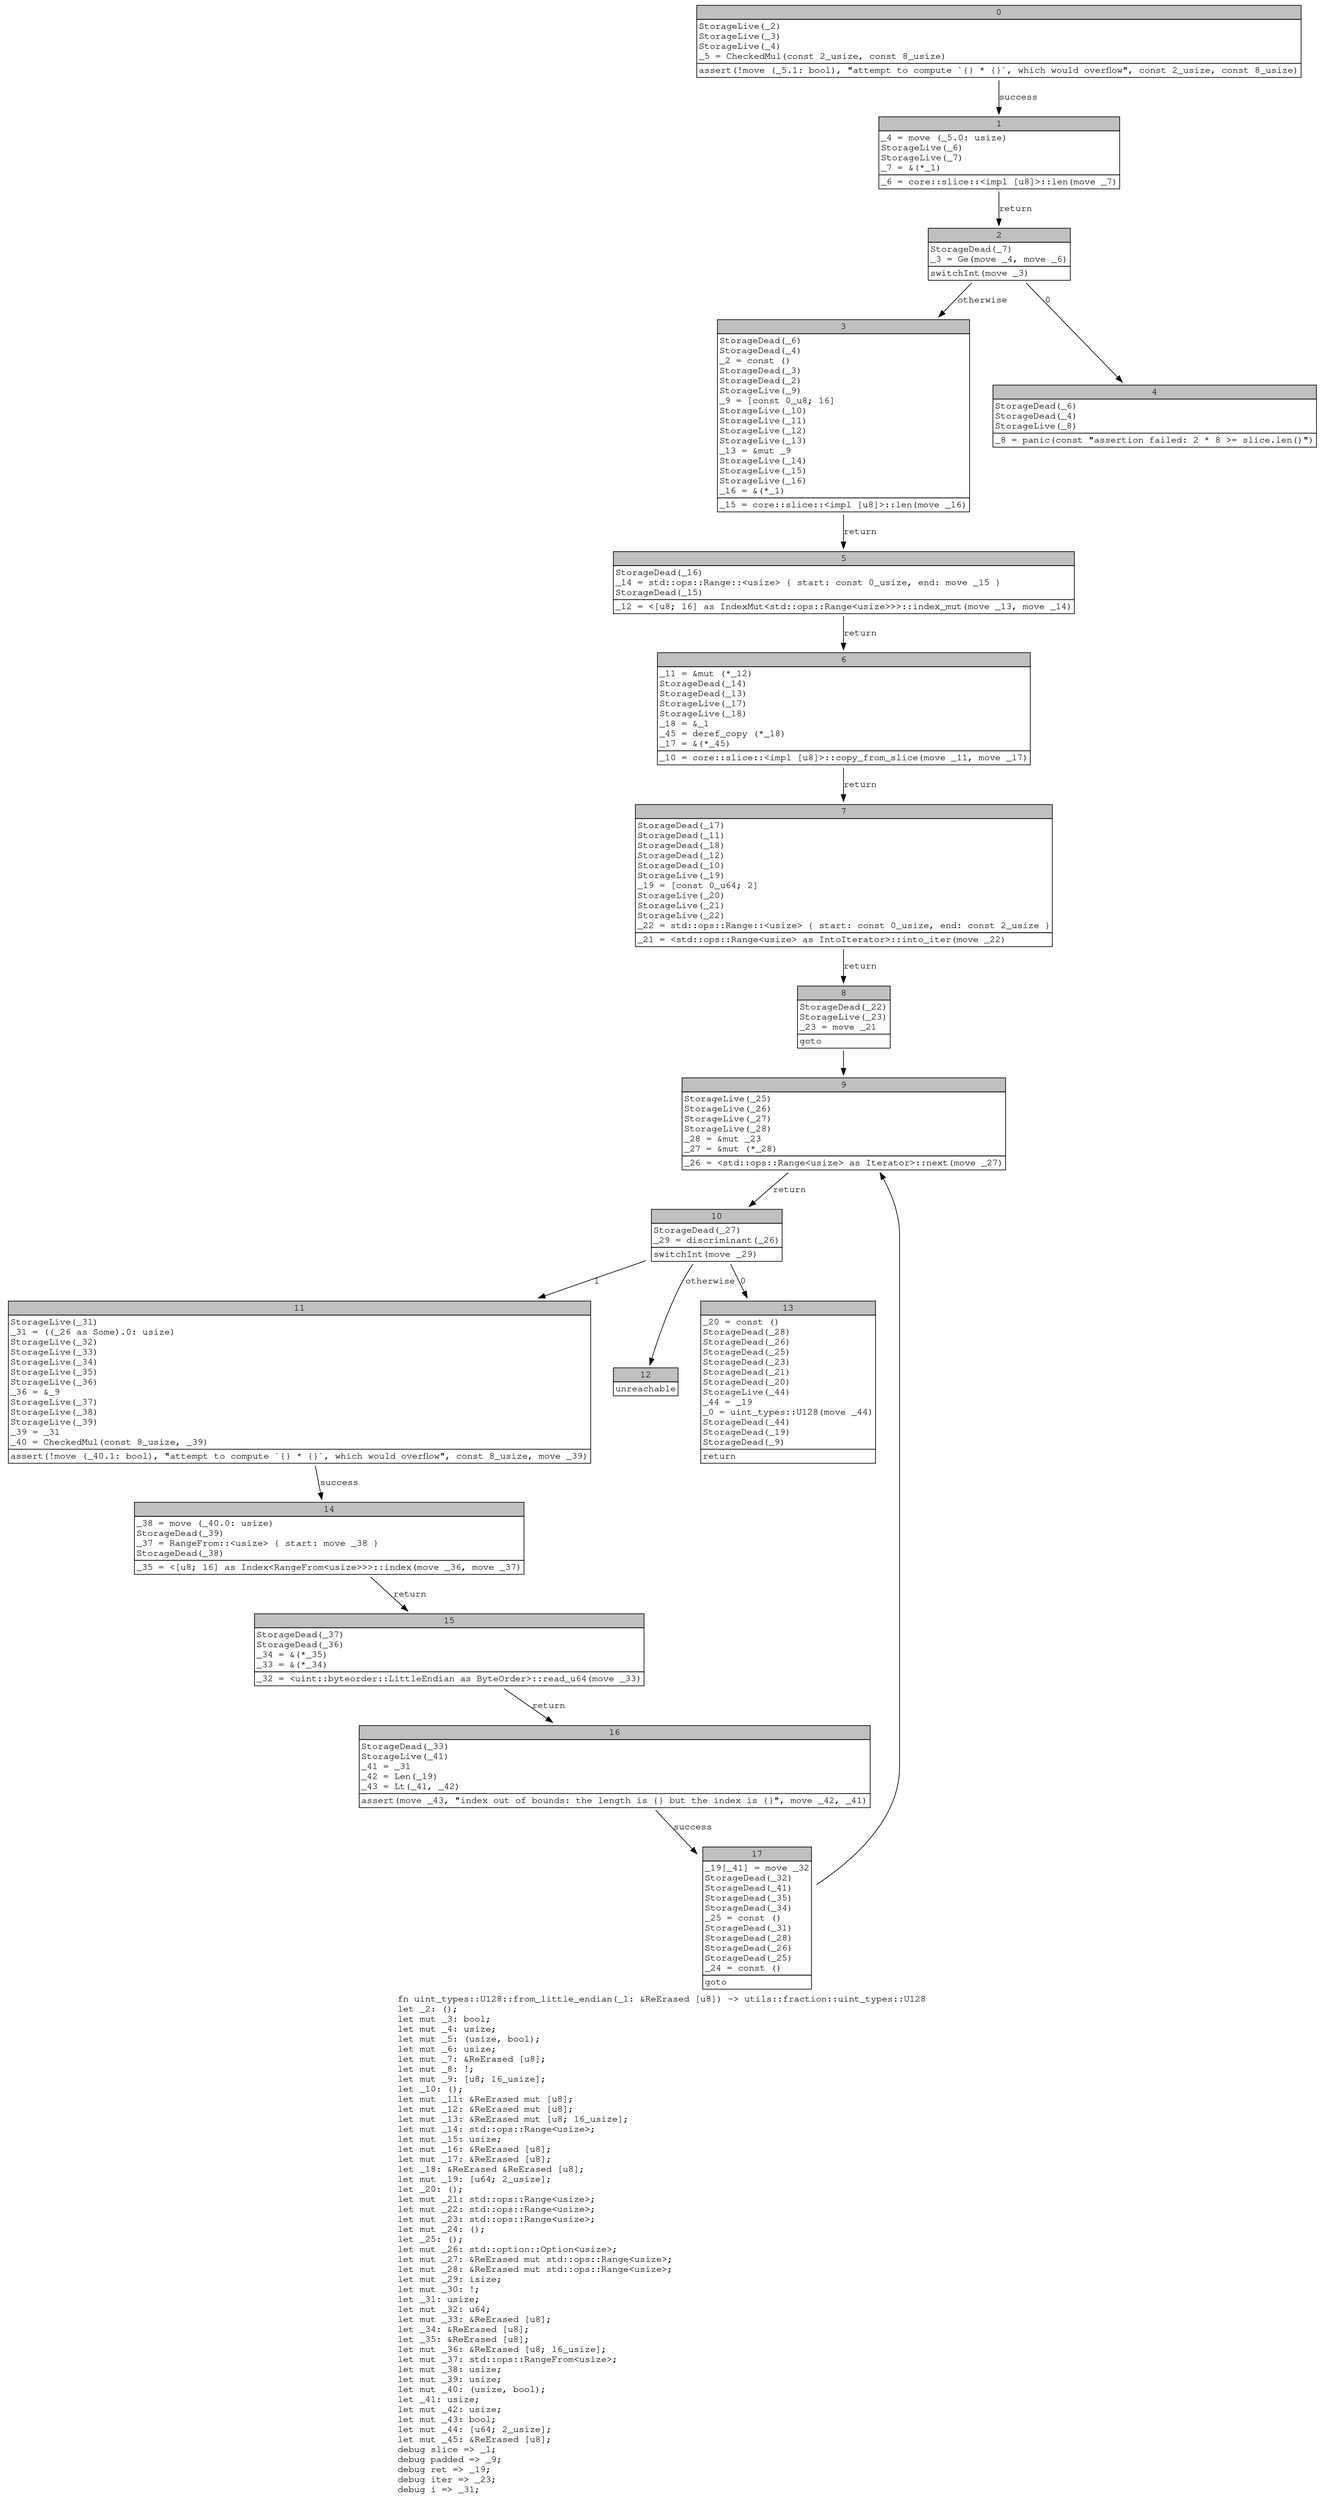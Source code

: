 digraph Mir_0_11942 {
    graph [fontname="Courier, monospace"];
    node [fontname="Courier, monospace"];
    edge [fontname="Courier, monospace"];
    label=<fn uint_types::U128::from_little_endian(_1: &amp;ReErased [u8]) -&gt; utils::fraction::uint_types::U128<br align="left"/>let _2: ();<br align="left"/>let mut _3: bool;<br align="left"/>let mut _4: usize;<br align="left"/>let mut _5: (usize, bool);<br align="left"/>let mut _6: usize;<br align="left"/>let mut _7: &amp;ReErased [u8];<br align="left"/>let mut _8: !;<br align="left"/>let mut _9: [u8; 16_usize];<br align="left"/>let _10: ();<br align="left"/>let mut _11: &amp;ReErased mut [u8];<br align="left"/>let mut _12: &amp;ReErased mut [u8];<br align="left"/>let mut _13: &amp;ReErased mut [u8; 16_usize];<br align="left"/>let mut _14: std::ops::Range&lt;usize&gt;;<br align="left"/>let mut _15: usize;<br align="left"/>let mut _16: &amp;ReErased [u8];<br align="left"/>let mut _17: &amp;ReErased [u8];<br align="left"/>let _18: &amp;ReErased &amp;ReErased [u8];<br align="left"/>let mut _19: [u64; 2_usize];<br align="left"/>let _20: ();<br align="left"/>let mut _21: std::ops::Range&lt;usize&gt;;<br align="left"/>let mut _22: std::ops::Range&lt;usize&gt;;<br align="left"/>let mut _23: std::ops::Range&lt;usize&gt;;<br align="left"/>let mut _24: ();<br align="left"/>let _25: ();<br align="left"/>let mut _26: std::option::Option&lt;usize&gt;;<br align="left"/>let mut _27: &amp;ReErased mut std::ops::Range&lt;usize&gt;;<br align="left"/>let mut _28: &amp;ReErased mut std::ops::Range&lt;usize&gt;;<br align="left"/>let mut _29: isize;<br align="left"/>let mut _30: !;<br align="left"/>let _31: usize;<br align="left"/>let mut _32: u64;<br align="left"/>let mut _33: &amp;ReErased [u8];<br align="left"/>let _34: &amp;ReErased [u8];<br align="left"/>let _35: &amp;ReErased [u8];<br align="left"/>let mut _36: &amp;ReErased [u8; 16_usize];<br align="left"/>let mut _37: std::ops::RangeFrom&lt;usize&gt;;<br align="left"/>let mut _38: usize;<br align="left"/>let mut _39: usize;<br align="left"/>let mut _40: (usize, bool);<br align="left"/>let _41: usize;<br align="left"/>let mut _42: usize;<br align="left"/>let mut _43: bool;<br align="left"/>let mut _44: [u64; 2_usize];<br align="left"/>let mut _45: &amp;ReErased [u8];<br align="left"/>debug slice =&gt; _1;<br align="left"/>debug padded =&gt; _9;<br align="left"/>debug ret =&gt; _19;<br align="left"/>debug iter =&gt; _23;<br align="left"/>debug i =&gt; _31;<br align="left"/>>;
    bb0__0_11942 [shape="none", label=<<table border="0" cellborder="1" cellspacing="0"><tr><td bgcolor="gray" align="center" colspan="1">0</td></tr><tr><td align="left" balign="left">StorageLive(_2)<br/>StorageLive(_3)<br/>StorageLive(_4)<br/>_5 = CheckedMul(const 2_usize, const 8_usize)<br/></td></tr><tr><td align="left">assert(!move (_5.1: bool), &quot;attempt to compute `{} * {}`, which would overflow&quot;, const 2_usize, const 8_usize)</td></tr></table>>];
    bb1__0_11942 [shape="none", label=<<table border="0" cellborder="1" cellspacing="0"><tr><td bgcolor="gray" align="center" colspan="1">1</td></tr><tr><td align="left" balign="left">_4 = move (_5.0: usize)<br/>StorageLive(_6)<br/>StorageLive(_7)<br/>_7 = &amp;(*_1)<br/></td></tr><tr><td align="left">_6 = core::slice::&lt;impl [u8]&gt;::len(move _7)</td></tr></table>>];
    bb2__0_11942 [shape="none", label=<<table border="0" cellborder="1" cellspacing="0"><tr><td bgcolor="gray" align="center" colspan="1">2</td></tr><tr><td align="left" balign="left">StorageDead(_7)<br/>_3 = Ge(move _4, move _6)<br/></td></tr><tr><td align="left">switchInt(move _3)</td></tr></table>>];
    bb3__0_11942 [shape="none", label=<<table border="0" cellborder="1" cellspacing="0"><tr><td bgcolor="gray" align="center" colspan="1">3</td></tr><tr><td align="left" balign="left">StorageDead(_6)<br/>StorageDead(_4)<br/>_2 = const ()<br/>StorageDead(_3)<br/>StorageDead(_2)<br/>StorageLive(_9)<br/>_9 = [const 0_u8; 16]<br/>StorageLive(_10)<br/>StorageLive(_11)<br/>StorageLive(_12)<br/>StorageLive(_13)<br/>_13 = &amp;mut _9<br/>StorageLive(_14)<br/>StorageLive(_15)<br/>StorageLive(_16)<br/>_16 = &amp;(*_1)<br/></td></tr><tr><td align="left">_15 = core::slice::&lt;impl [u8]&gt;::len(move _16)</td></tr></table>>];
    bb4__0_11942 [shape="none", label=<<table border="0" cellborder="1" cellspacing="0"><tr><td bgcolor="gray" align="center" colspan="1">4</td></tr><tr><td align="left" balign="left">StorageDead(_6)<br/>StorageDead(_4)<br/>StorageLive(_8)<br/></td></tr><tr><td align="left">_8 = panic(const &quot;assertion failed: 2 * 8 &gt;= slice.len()&quot;)</td></tr></table>>];
    bb5__0_11942 [shape="none", label=<<table border="0" cellborder="1" cellspacing="0"><tr><td bgcolor="gray" align="center" colspan="1">5</td></tr><tr><td align="left" balign="left">StorageDead(_16)<br/>_14 = std::ops::Range::&lt;usize&gt; { start: const 0_usize, end: move _15 }<br/>StorageDead(_15)<br/></td></tr><tr><td align="left">_12 = &lt;[u8; 16] as IndexMut&lt;std::ops::Range&lt;usize&gt;&gt;&gt;::index_mut(move _13, move _14)</td></tr></table>>];
    bb6__0_11942 [shape="none", label=<<table border="0" cellborder="1" cellspacing="0"><tr><td bgcolor="gray" align="center" colspan="1">6</td></tr><tr><td align="left" balign="left">_11 = &amp;mut (*_12)<br/>StorageDead(_14)<br/>StorageDead(_13)<br/>StorageLive(_17)<br/>StorageLive(_18)<br/>_18 = &amp;_1<br/>_45 = deref_copy (*_18)<br/>_17 = &amp;(*_45)<br/></td></tr><tr><td align="left">_10 = core::slice::&lt;impl [u8]&gt;::copy_from_slice(move _11, move _17)</td></tr></table>>];
    bb7__0_11942 [shape="none", label=<<table border="0" cellborder="1" cellspacing="0"><tr><td bgcolor="gray" align="center" colspan="1">7</td></tr><tr><td align="left" balign="left">StorageDead(_17)<br/>StorageDead(_11)<br/>StorageDead(_18)<br/>StorageDead(_12)<br/>StorageDead(_10)<br/>StorageLive(_19)<br/>_19 = [const 0_u64; 2]<br/>StorageLive(_20)<br/>StorageLive(_21)<br/>StorageLive(_22)<br/>_22 = std::ops::Range::&lt;usize&gt; { start: const 0_usize, end: const 2_usize }<br/></td></tr><tr><td align="left">_21 = &lt;std::ops::Range&lt;usize&gt; as IntoIterator&gt;::into_iter(move _22)</td></tr></table>>];
    bb8__0_11942 [shape="none", label=<<table border="0" cellborder="1" cellspacing="0"><tr><td bgcolor="gray" align="center" colspan="1">8</td></tr><tr><td align="left" balign="left">StorageDead(_22)<br/>StorageLive(_23)<br/>_23 = move _21<br/></td></tr><tr><td align="left">goto</td></tr></table>>];
    bb9__0_11942 [shape="none", label=<<table border="0" cellborder="1" cellspacing="0"><tr><td bgcolor="gray" align="center" colspan="1">9</td></tr><tr><td align="left" balign="left">StorageLive(_25)<br/>StorageLive(_26)<br/>StorageLive(_27)<br/>StorageLive(_28)<br/>_28 = &amp;mut _23<br/>_27 = &amp;mut (*_28)<br/></td></tr><tr><td align="left">_26 = &lt;std::ops::Range&lt;usize&gt; as Iterator&gt;::next(move _27)</td></tr></table>>];
    bb10__0_11942 [shape="none", label=<<table border="0" cellborder="1" cellspacing="0"><tr><td bgcolor="gray" align="center" colspan="1">10</td></tr><tr><td align="left" balign="left">StorageDead(_27)<br/>_29 = discriminant(_26)<br/></td></tr><tr><td align="left">switchInt(move _29)</td></tr></table>>];
    bb11__0_11942 [shape="none", label=<<table border="0" cellborder="1" cellspacing="0"><tr><td bgcolor="gray" align="center" colspan="1">11</td></tr><tr><td align="left" balign="left">StorageLive(_31)<br/>_31 = ((_26 as Some).0: usize)<br/>StorageLive(_32)<br/>StorageLive(_33)<br/>StorageLive(_34)<br/>StorageLive(_35)<br/>StorageLive(_36)<br/>_36 = &amp;_9<br/>StorageLive(_37)<br/>StorageLive(_38)<br/>StorageLive(_39)<br/>_39 = _31<br/>_40 = CheckedMul(const 8_usize, _39)<br/></td></tr><tr><td align="left">assert(!move (_40.1: bool), &quot;attempt to compute `{} * {}`, which would overflow&quot;, const 8_usize, move _39)</td></tr></table>>];
    bb12__0_11942 [shape="none", label=<<table border="0" cellborder="1" cellspacing="0"><tr><td bgcolor="gray" align="center" colspan="1">12</td></tr><tr><td align="left">unreachable</td></tr></table>>];
    bb13__0_11942 [shape="none", label=<<table border="0" cellborder="1" cellspacing="0"><tr><td bgcolor="gray" align="center" colspan="1">13</td></tr><tr><td align="left" balign="left">_20 = const ()<br/>StorageDead(_28)<br/>StorageDead(_26)<br/>StorageDead(_25)<br/>StorageDead(_23)<br/>StorageDead(_21)<br/>StorageDead(_20)<br/>StorageLive(_44)<br/>_44 = _19<br/>_0 = uint_types::U128(move _44)<br/>StorageDead(_44)<br/>StorageDead(_19)<br/>StorageDead(_9)<br/></td></tr><tr><td align="left">return</td></tr></table>>];
    bb14__0_11942 [shape="none", label=<<table border="0" cellborder="1" cellspacing="0"><tr><td bgcolor="gray" align="center" colspan="1">14</td></tr><tr><td align="left" balign="left">_38 = move (_40.0: usize)<br/>StorageDead(_39)<br/>_37 = RangeFrom::&lt;usize&gt; { start: move _38 }<br/>StorageDead(_38)<br/></td></tr><tr><td align="left">_35 = &lt;[u8; 16] as Index&lt;RangeFrom&lt;usize&gt;&gt;&gt;::index(move _36, move _37)</td></tr></table>>];
    bb15__0_11942 [shape="none", label=<<table border="0" cellborder="1" cellspacing="0"><tr><td bgcolor="gray" align="center" colspan="1">15</td></tr><tr><td align="left" balign="left">StorageDead(_37)<br/>StorageDead(_36)<br/>_34 = &amp;(*_35)<br/>_33 = &amp;(*_34)<br/></td></tr><tr><td align="left">_32 = &lt;uint::byteorder::LittleEndian as ByteOrder&gt;::read_u64(move _33)</td></tr></table>>];
    bb16__0_11942 [shape="none", label=<<table border="0" cellborder="1" cellspacing="0"><tr><td bgcolor="gray" align="center" colspan="1">16</td></tr><tr><td align="left" balign="left">StorageDead(_33)<br/>StorageLive(_41)<br/>_41 = _31<br/>_42 = Len(_19)<br/>_43 = Lt(_41, _42)<br/></td></tr><tr><td align="left">assert(move _43, &quot;index out of bounds: the length is {} but the index is {}&quot;, move _42, _41)</td></tr></table>>];
    bb17__0_11942 [shape="none", label=<<table border="0" cellborder="1" cellspacing="0"><tr><td bgcolor="gray" align="center" colspan="1">17</td></tr><tr><td align="left" balign="left">_19[_41] = move _32<br/>StorageDead(_32)<br/>StorageDead(_41)<br/>StorageDead(_35)<br/>StorageDead(_34)<br/>_25 = const ()<br/>StorageDead(_31)<br/>StorageDead(_28)<br/>StorageDead(_26)<br/>StorageDead(_25)<br/>_24 = const ()<br/></td></tr><tr><td align="left">goto</td></tr></table>>];
    bb0__0_11942 -> bb1__0_11942 [label="success"];
    bb1__0_11942 -> bb2__0_11942 [label="return"];
    bb2__0_11942 -> bb4__0_11942 [label="0"];
    bb2__0_11942 -> bb3__0_11942 [label="otherwise"];
    bb3__0_11942 -> bb5__0_11942 [label="return"];
    bb5__0_11942 -> bb6__0_11942 [label="return"];
    bb6__0_11942 -> bb7__0_11942 [label="return"];
    bb7__0_11942 -> bb8__0_11942 [label="return"];
    bb8__0_11942 -> bb9__0_11942 [label=""];
    bb9__0_11942 -> bb10__0_11942 [label="return"];
    bb10__0_11942 -> bb13__0_11942 [label="0"];
    bb10__0_11942 -> bb11__0_11942 [label="1"];
    bb10__0_11942 -> bb12__0_11942 [label="otherwise"];
    bb11__0_11942 -> bb14__0_11942 [label="success"];
    bb14__0_11942 -> bb15__0_11942 [label="return"];
    bb15__0_11942 -> bb16__0_11942 [label="return"];
    bb16__0_11942 -> bb17__0_11942 [label="success"];
    bb17__0_11942 -> bb9__0_11942 [label=""];
}
